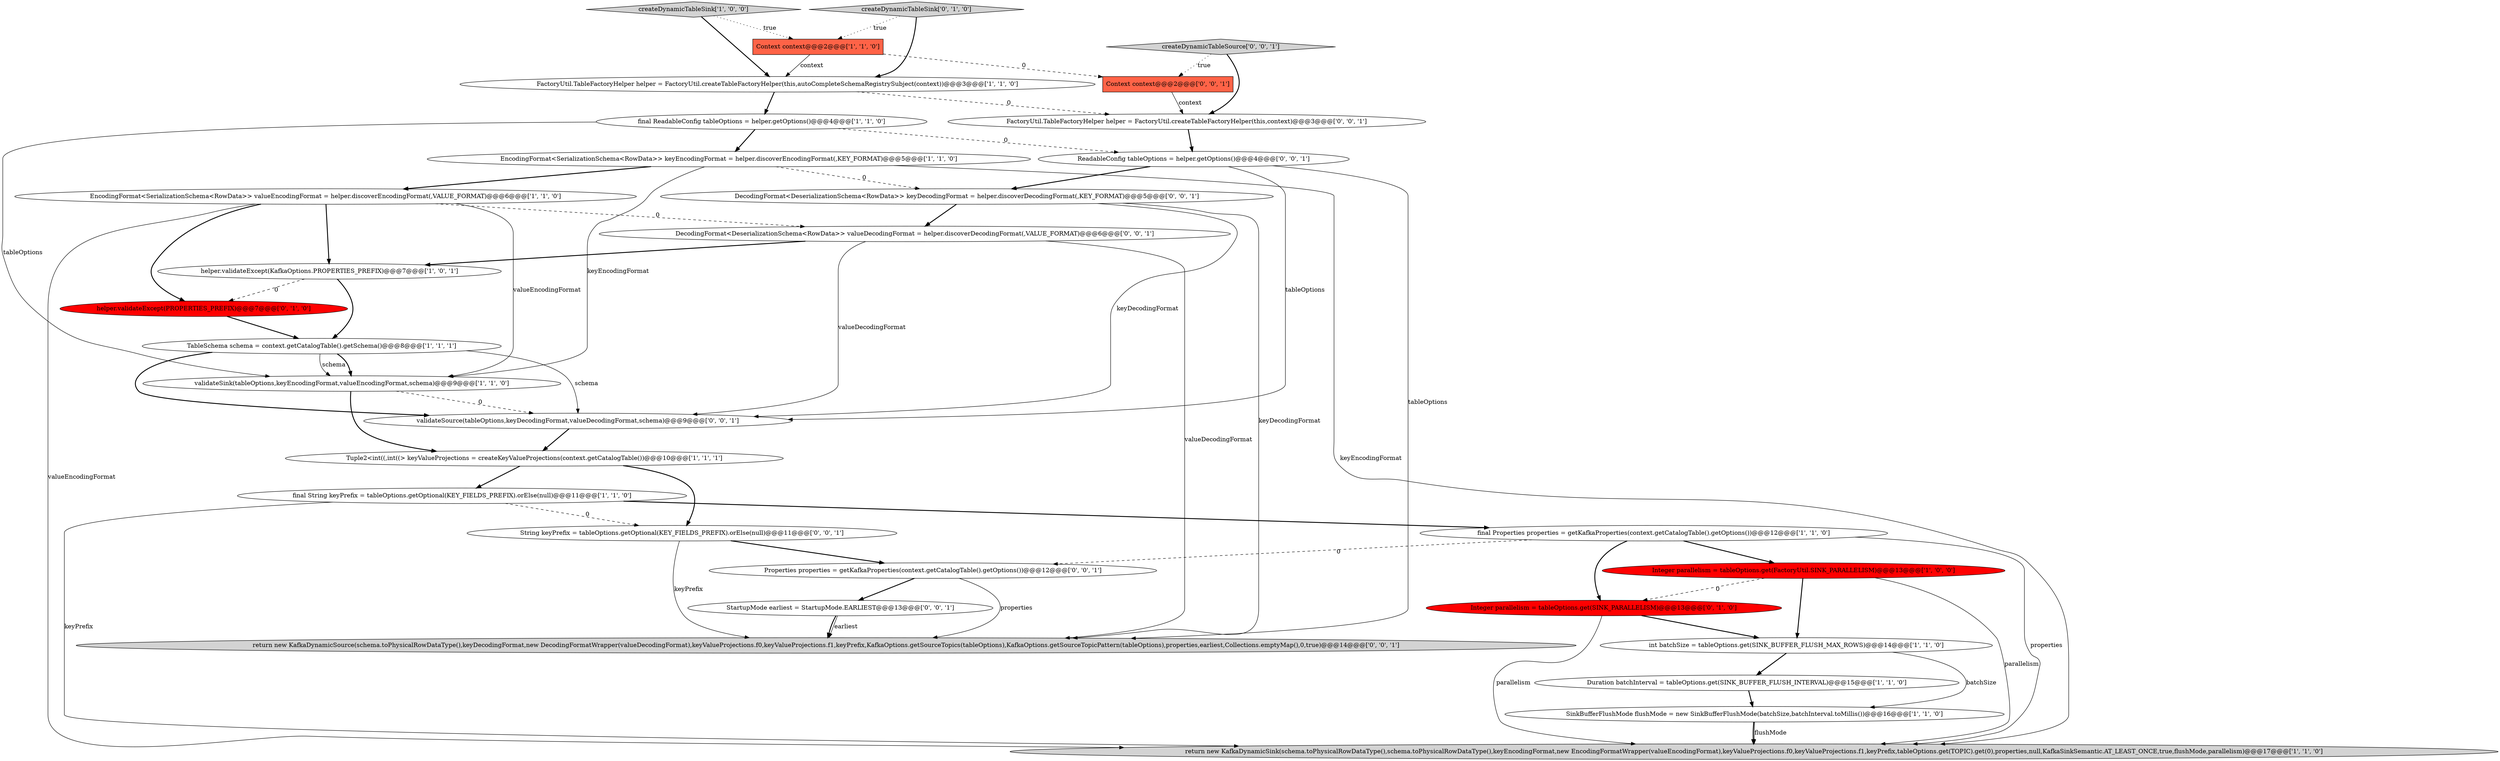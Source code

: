 digraph {
3 [style = filled, label = "int batchSize = tableOptions.get(SINK_BUFFER_FLUSH_MAX_ROWS)@@@14@@@['1', '1', '0']", fillcolor = white, shape = ellipse image = "AAA0AAABBB1BBB"];
13 [style = filled, label = "helper.validateExcept(KafkaOptions.PROPERTIES_PREFIX)@@@7@@@['1', '0', '1']", fillcolor = white, shape = ellipse image = "AAA0AAABBB1BBB"];
27 [style = filled, label = "FactoryUtil.TableFactoryHelper helper = FactoryUtil.createTableFactoryHelper(this,context)@@@3@@@['0', '0', '1']", fillcolor = white, shape = ellipse image = "AAA0AAABBB3BBB"];
22 [style = filled, label = "ReadableConfig tableOptions = helper.getOptions()@@@4@@@['0', '0', '1']", fillcolor = white, shape = ellipse image = "AAA0AAABBB3BBB"];
8 [style = filled, label = "Tuple2<int((,int((> keyValueProjections = createKeyValueProjections(context.getCatalogTable())@@@10@@@['1', '1', '1']", fillcolor = white, shape = ellipse image = "AAA0AAABBB1BBB"];
12 [style = filled, label = "final String keyPrefix = tableOptions.getOptional(KEY_FIELDS_PREFIX).orElse(null)@@@11@@@['1', '1', '0']", fillcolor = white, shape = ellipse image = "AAA0AAABBB1BBB"];
19 [style = filled, label = "Integer parallelism = tableOptions.get(SINK_PARALLELISM)@@@13@@@['0', '1', '0']", fillcolor = red, shape = ellipse image = "AAA1AAABBB2BBB"];
28 [style = filled, label = "validateSource(tableOptions,keyDecodingFormat,valueDecodingFormat,schema)@@@9@@@['0', '0', '1']", fillcolor = white, shape = ellipse image = "AAA0AAABBB3BBB"];
23 [style = filled, label = "DecodingFormat<DeserializationSchema<RowData>> keyDecodingFormat = helper.discoverDecodingFormat(,KEY_FORMAT)@@@5@@@['0', '0', '1']", fillcolor = white, shape = ellipse image = "AAA0AAABBB3BBB"];
0 [style = filled, label = "createDynamicTableSink['1', '0', '0']", fillcolor = lightgray, shape = diamond image = "AAA0AAABBB1BBB"];
17 [style = filled, label = "helper.validateExcept(PROPERTIES_PREFIX)@@@7@@@['0', '1', '0']", fillcolor = red, shape = ellipse image = "AAA1AAABBB2BBB"];
10 [style = filled, label = "FactoryUtil.TableFactoryHelper helper = FactoryUtil.createTableFactoryHelper(this,autoCompleteSchemaRegistrySubject(context))@@@3@@@['1', '1', '0']", fillcolor = white, shape = ellipse image = "AAA0AAABBB1BBB"];
7 [style = filled, label = "EncodingFormat<SerializationSchema<RowData>> keyEncodingFormat = helper.discoverEncodingFormat(,KEY_FORMAT)@@@5@@@['1', '1', '0']", fillcolor = white, shape = ellipse image = "AAA0AAABBB1BBB"];
2 [style = filled, label = "Duration batchInterval = tableOptions.get(SINK_BUFFER_FLUSH_INTERVAL)@@@15@@@['1', '1', '0']", fillcolor = white, shape = ellipse image = "AAA0AAABBB1BBB"];
4 [style = filled, label = "SinkBufferFlushMode flushMode = new SinkBufferFlushMode(batchSize,batchInterval.toMillis())@@@16@@@['1', '1', '0']", fillcolor = white, shape = ellipse image = "AAA0AAABBB1BBB"];
14 [style = filled, label = "EncodingFormat<SerializationSchema<RowData>> valueEncodingFormat = helper.discoverEncodingFormat(,VALUE_FORMAT)@@@6@@@['1', '1', '0']", fillcolor = white, shape = ellipse image = "AAA0AAABBB1BBB"];
24 [style = filled, label = "DecodingFormat<DeserializationSchema<RowData>> valueDecodingFormat = helper.discoverDecodingFormat(,VALUE_FORMAT)@@@6@@@['0', '0', '1']", fillcolor = white, shape = ellipse image = "AAA0AAABBB3BBB"];
29 [style = filled, label = "String keyPrefix = tableOptions.getOptional(KEY_FIELDS_PREFIX).orElse(null)@@@11@@@['0', '0', '1']", fillcolor = white, shape = ellipse image = "AAA0AAABBB3BBB"];
16 [style = filled, label = "Integer parallelism = tableOptions.get(FactoryUtil.SINK_PARALLELISM)@@@13@@@['1', '0', '0']", fillcolor = red, shape = ellipse image = "AAA1AAABBB1BBB"];
6 [style = filled, label = "final ReadableConfig tableOptions = helper.getOptions()@@@4@@@['1', '1', '0']", fillcolor = white, shape = ellipse image = "AAA0AAABBB1BBB"];
30 [style = filled, label = "StartupMode earliest = StartupMode.EARLIEST@@@13@@@['0', '0', '1']", fillcolor = white, shape = ellipse image = "AAA0AAABBB3BBB"];
11 [style = filled, label = "validateSink(tableOptions,keyEncodingFormat,valueEncodingFormat,schema)@@@9@@@['1', '1', '0']", fillcolor = white, shape = ellipse image = "AAA0AAABBB1BBB"];
9 [style = filled, label = "return new KafkaDynamicSink(schema.toPhysicalRowDataType(),schema.toPhysicalRowDataType(),keyEncodingFormat,new EncodingFormatWrapper(valueEncodingFormat),keyValueProjections.f0,keyValueProjections.f1,keyPrefix,tableOptions.get(TOPIC).get(0),properties,null,KafkaSinkSemantic.AT_LEAST_ONCE,true,flushMode,parallelism)@@@17@@@['1', '1', '0']", fillcolor = lightgray, shape = ellipse image = "AAA0AAABBB1BBB"];
18 [style = filled, label = "createDynamicTableSink['0', '1', '0']", fillcolor = lightgray, shape = diamond image = "AAA0AAABBB2BBB"];
5 [style = filled, label = "final Properties properties = getKafkaProperties(context.getCatalogTable().getOptions())@@@12@@@['1', '1', '0']", fillcolor = white, shape = ellipse image = "AAA0AAABBB1BBB"];
1 [style = filled, label = "Context context@@@2@@@['1', '1', '0']", fillcolor = tomato, shape = box image = "AAA0AAABBB1BBB"];
26 [style = filled, label = "Context context@@@2@@@['0', '0', '1']", fillcolor = tomato, shape = box image = "AAA0AAABBB3BBB"];
21 [style = filled, label = "return new KafkaDynamicSource(schema.toPhysicalRowDataType(),keyDecodingFormat,new DecodingFormatWrapper(valueDecodingFormat),keyValueProjections.f0,keyValueProjections.f1,keyPrefix,KafkaOptions.getSourceTopics(tableOptions),KafkaOptions.getSourceTopicPattern(tableOptions),properties,earliest,Collections.emptyMap(),0,true)@@@14@@@['0', '0', '1']", fillcolor = lightgray, shape = ellipse image = "AAA0AAABBB3BBB"];
15 [style = filled, label = "TableSchema schema = context.getCatalogTable().getSchema()@@@8@@@['1', '1', '1']", fillcolor = white, shape = ellipse image = "AAA0AAABBB1BBB"];
25 [style = filled, label = "Properties properties = getKafkaProperties(context.getCatalogTable().getOptions())@@@12@@@['0', '0', '1']", fillcolor = white, shape = ellipse image = "AAA0AAABBB3BBB"];
20 [style = filled, label = "createDynamicTableSource['0', '0', '1']", fillcolor = lightgray, shape = diamond image = "AAA0AAABBB3BBB"];
7->11 [style = solid, label="keyEncodingFormat"];
14->9 [style = solid, label="valueEncodingFormat"];
23->28 [style = solid, label="keyDecodingFormat"];
16->3 [style = bold, label=""];
4->9 [style = bold, label=""];
14->24 [style = dashed, label="0"];
4->9 [style = solid, label="flushMode"];
30->21 [style = solid, label="earliest"];
7->23 [style = dashed, label="0"];
12->5 [style = bold, label=""];
16->19 [style = dashed, label="0"];
1->26 [style = dashed, label="0"];
25->30 [style = bold, label=""];
7->9 [style = solid, label="keyEncodingFormat"];
15->11 [style = solid, label="schema"];
18->1 [style = dotted, label="true"];
20->26 [style = dotted, label="true"];
13->17 [style = dashed, label="0"];
6->11 [style = solid, label="tableOptions"];
29->25 [style = bold, label=""];
14->17 [style = bold, label=""];
1->10 [style = solid, label="context"];
24->13 [style = bold, label=""];
5->25 [style = dashed, label="0"];
10->27 [style = dashed, label="0"];
26->27 [style = solid, label="context"];
14->11 [style = solid, label="valueEncodingFormat"];
10->6 [style = bold, label=""];
2->4 [style = bold, label=""];
27->22 [style = bold, label=""];
22->23 [style = bold, label=""];
6->22 [style = dashed, label="0"];
20->27 [style = bold, label=""];
7->14 [style = bold, label=""];
5->16 [style = bold, label=""];
5->19 [style = bold, label=""];
11->28 [style = dashed, label="0"];
24->21 [style = solid, label="valueDecodingFormat"];
0->10 [style = bold, label=""];
23->24 [style = bold, label=""];
30->21 [style = bold, label=""];
16->9 [style = solid, label="parallelism"];
23->21 [style = solid, label="keyDecodingFormat"];
15->11 [style = bold, label=""];
3->4 [style = solid, label="batchSize"];
3->2 [style = bold, label=""];
18->10 [style = bold, label=""];
15->28 [style = bold, label=""];
22->21 [style = solid, label="tableOptions"];
28->8 [style = bold, label=""];
12->29 [style = dashed, label="0"];
17->15 [style = bold, label=""];
11->8 [style = bold, label=""];
13->15 [style = bold, label=""];
14->13 [style = bold, label=""];
29->21 [style = solid, label="keyPrefix"];
6->7 [style = bold, label=""];
5->9 [style = solid, label="properties"];
19->3 [style = bold, label=""];
22->28 [style = solid, label="tableOptions"];
12->9 [style = solid, label="keyPrefix"];
8->12 [style = bold, label=""];
15->28 [style = solid, label="schema"];
19->9 [style = solid, label="parallelism"];
24->28 [style = solid, label="valueDecodingFormat"];
8->29 [style = bold, label=""];
0->1 [style = dotted, label="true"];
25->21 [style = solid, label="properties"];
}
